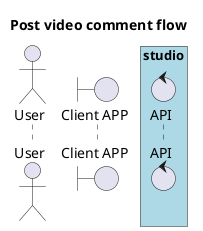 @startuml
'https://plantuml.com/sequence-diagram
title "Post video comment flow"

actor User as U
boundary "Client APP" as GUI
box "studio" #LightBlue
control "API" as C

autonumber

@enduml